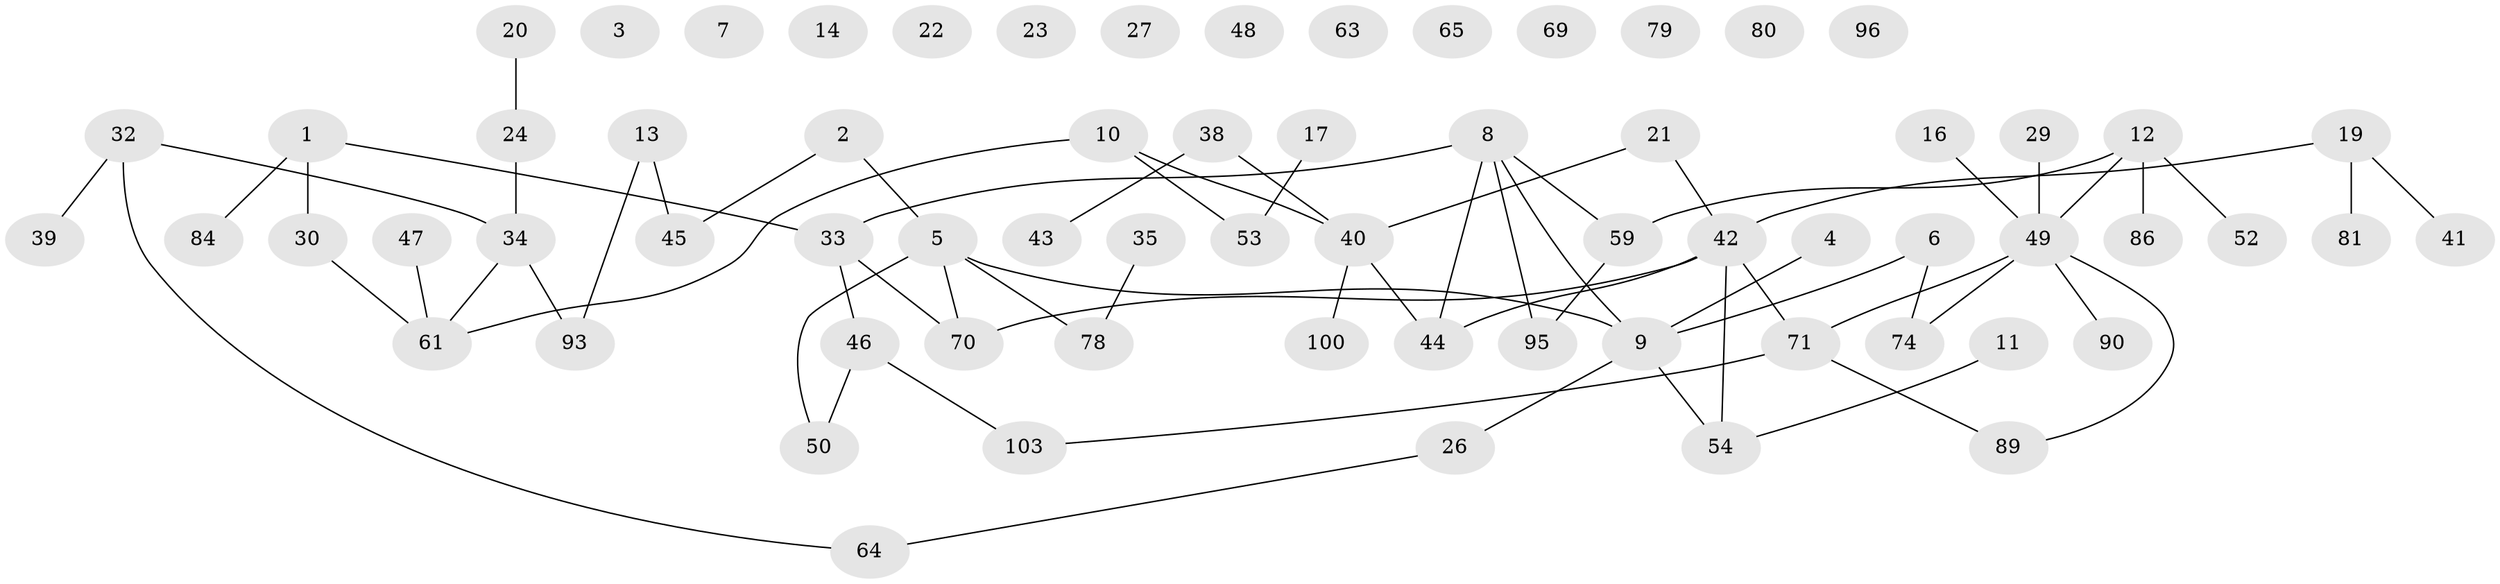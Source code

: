 // original degree distribution, {4: 0.08653846153846154, 2: 0.34615384615384615, 0: 0.125, 1: 0.23076923076923078, 3: 0.18269230769230768, 5: 0.019230769230769232, 7: 0.009615384615384616}
// Generated by graph-tools (version 1.1) at 2025/41/03/06/25 10:41:25]
// undirected, 68 vertices, 67 edges
graph export_dot {
graph [start="1"]
  node [color=gray90,style=filled];
  1 [super="+104"];
  2;
  3;
  4;
  5 [super="+62"];
  6 [super="+18"];
  7;
  8 [super="+15"];
  9 [super="+68"];
  10 [super="+83"];
  11 [super="+87"];
  12 [super="+60"];
  13 [super="+36"];
  14;
  16;
  17 [super="+28"];
  19 [super="+85"];
  20 [super="+25"];
  21;
  22;
  23;
  24 [super="+97"];
  26 [super="+31"];
  27;
  29;
  30;
  32 [super="+77"];
  33 [super="+101"];
  34 [super="+67"];
  35 [super="+37"];
  38 [super="+57"];
  39 [super="+76"];
  40 [super="+73"];
  41;
  42 [super="+51"];
  43 [super="+58"];
  44 [super="+75"];
  45 [super="+56"];
  46 [super="+66"];
  47;
  48;
  49 [super="+88"];
  50 [super="+72"];
  52 [super="+55"];
  53;
  54 [super="+82"];
  59 [super="+99"];
  61 [super="+92"];
  63;
  64 [super="+98"];
  65;
  69;
  70;
  71 [super="+94"];
  74;
  78;
  79;
  80;
  81;
  84 [super="+91"];
  86;
  89;
  90 [super="+102"];
  93;
  95;
  96;
  100;
  103;
  1 -- 30;
  1 -- 33;
  1 -- 84;
  2 -- 45;
  2 -- 5;
  4 -- 9;
  5 -- 50;
  5 -- 70;
  5 -- 9;
  5 -- 78;
  6 -- 74;
  6 -- 9;
  8 -- 44;
  8 -- 9;
  8 -- 33;
  8 -- 59;
  8 -- 95;
  9 -- 26;
  9 -- 54;
  10 -- 53;
  10 -- 61;
  10 -- 40;
  11 -- 54;
  12 -- 52;
  12 -- 59;
  12 -- 49;
  12 -- 86;
  13 -- 45;
  13 -- 93;
  16 -- 49;
  17 -- 53;
  19 -- 42;
  19 -- 81;
  19 -- 41;
  20 -- 24;
  21 -- 40;
  21 -- 42;
  24 -- 34;
  26 -- 64;
  29 -- 49;
  30 -- 61;
  32 -- 34;
  32 -- 39;
  32 -- 64;
  33 -- 70;
  33 -- 46;
  34 -- 61;
  34 -- 93;
  35 -- 78;
  38 -- 40;
  38 -- 43;
  40 -- 100;
  40 -- 44;
  42 -- 44;
  42 -- 54;
  42 -- 70;
  42 -- 71;
  46 -- 50;
  46 -- 103;
  47 -- 61;
  49 -- 74;
  49 -- 89;
  49 -- 71;
  49 -- 90;
  59 -- 95;
  71 -- 103;
  71 -- 89;
}
